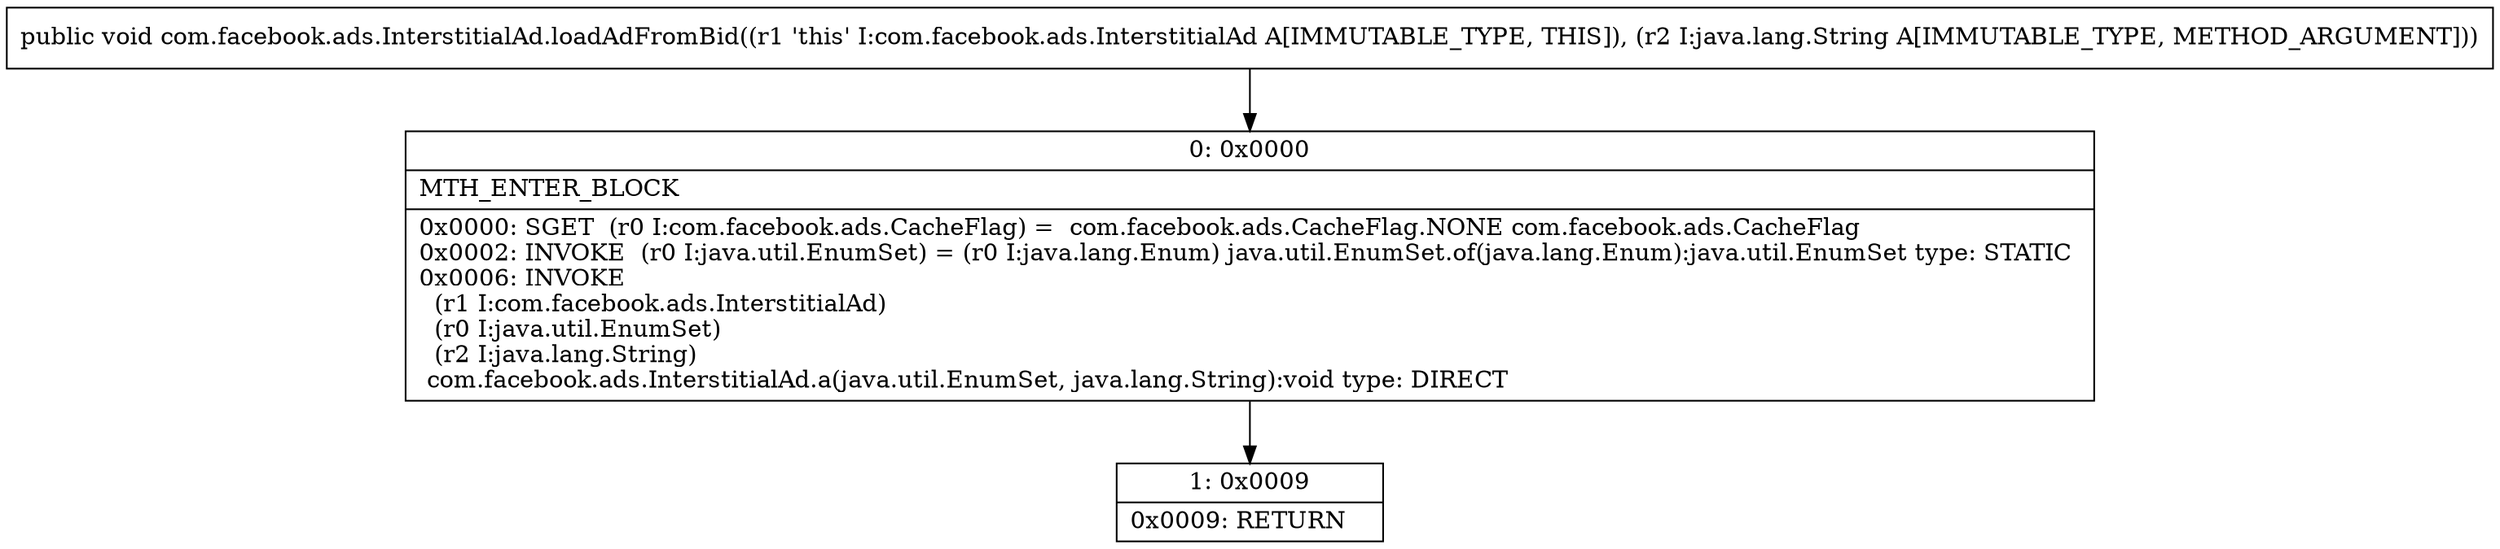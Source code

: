 digraph "CFG forcom.facebook.ads.InterstitialAd.loadAdFromBid(Ljava\/lang\/String;)V" {
Node_0 [shape=record,label="{0\:\ 0x0000|MTH_ENTER_BLOCK\l|0x0000: SGET  (r0 I:com.facebook.ads.CacheFlag) =  com.facebook.ads.CacheFlag.NONE com.facebook.ads.CacheFlag \l0x0002: INVOKE  (r0 I:java.util.EnumSet) = (r0 I:java.lang.Enum) java.util.EnumSet.of(java.lang.Enum):java.util.EnumSet type: STATIC \l0x0006: INVOKE  \l  (r1 I:com.facebook.ads.InterstitialAd)\l  (r0 I:java.util.EnumSet)\l  (r2 I:java.lang.String)\l com.facebook.ads.InterstitialAd.a(java.util.EnumSet, java.lang.String):void type: DIRECT \l}"];
Node_1 [shape=record,label="{1\:\ 0x0009|0x0009: RETURN   \l}"];
MethodNode[shape=record,label="{public void com.facebook.ads.InterstitialAd.loadAdFromBid((r1 'this' I:com.facebook.ads.InterstitialAd A[IMMUTABLE_TYPE, THIS]), (r2 I:java.lang.String A[IMMUTABLE_TYPE, METHOD_ARGUMENT])) }"];
MethodNode -> Node_0;
Node_0 -> Node_1;
}

